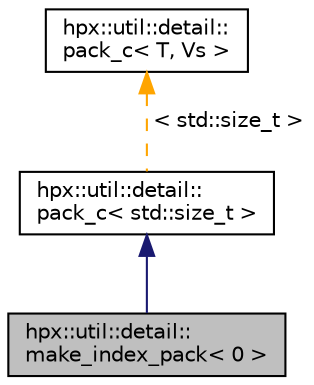 digraph "hpx::util::detail::make_index_pack&lt; 0 &gt;"
{
  edge [fontname="Helvetica",fontsize="10",labelfontname="Helvetica",labelfontsize="10"];
  node [fontname="Helvetica",fontsize="10",shape=record];
  Node0 [label="hpx::util::detail::\lmake_index_pack\< 0 \>",height=0.2,width=0.4,color="black", fillcolor="grey75", style="filled", fontcolor="black"];
  Node1 -> Node0 [dir="back",color="midnightblue",fontsize="10",style="solid",fontname="Helvetica"];
  Node1 [label="hpx::util::detail::\lpack_c\< std::size_t \>",height=0.2,width=0.4,color="black", fillcolor="white", style="filled",URL="$d9/d74/structhpx_1_1util_1_1detail_1_1pack__c.html"];
  Node2 -> Node1 [dir="back",color="orange",fontsize="10",style="dashed",label=" \< std::size_t \>" ,fontname="Helvetica"];
  Node2 [label="hpx::util::detail::\lpack_c\< T, Vs \>",height=0.2,width=0.4,color="black", fillcolor="white", style="filled",URL="$d9/d74/structhpx_1_1util_1_1detail_1_1pack__c.html"];
}
